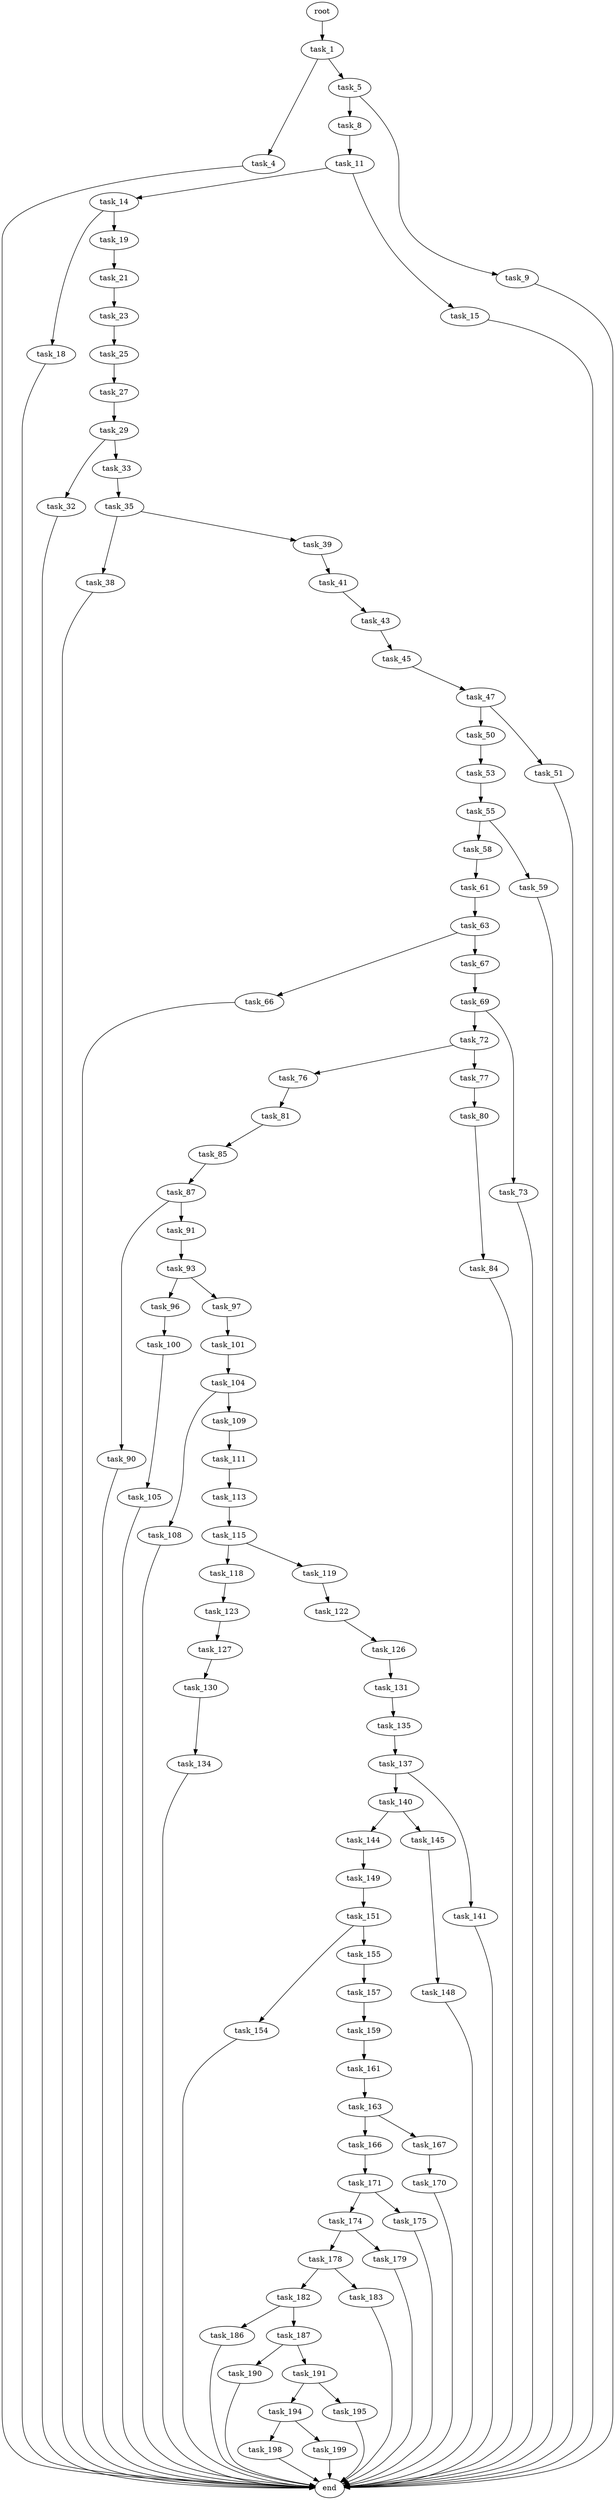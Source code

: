 digraph G {
  root [size="0.000000"];
  task_1 [size="368293445632.000000"];
  task_4 [size="549755813888.000000"];
  task_5 [size="78289353537.000000"];
  task_8 [size="16830028968.000000"];
  task_9 [size="5160124152.000000"];
  task_11 [size="368293445632.000000"];
  task_14 [size="134217728000.000000"];
  task_15 [size="549755813888.000000"];
  task_18 [size="16312060487.000000"];
  task_19 [size="803291618231.000000"];
  task_21 [size="6440961605.000000"];
  task_23 [size="1255785039.000000"];
  task_25 [size="1929255461.000000"];
  task_27 [size="1073741824000.000000"];
  task_29 [size="21923587349.000000"];
  task_32 [size="47141228377.000000"];
  task_33 [size="9749156031.000000"];
  task_35 [size="28991029248.000000"];
  task_38 [size="281384728411.000000"];
  task_39 [size="5255308657.000000"];
  task_41 [size="28991029248.000000"];
  task_43 [size="134217728000.000000"];
  task_45 [size="890250624581.000000"];
  task_47 [size="1296249085.000000"];
  task_50 [size="18410063888.000000"];
  task_51 [size="1073741824000.000000"];
  task_53 [size="469428347024.000000"];
  task_55 [size="368293445632.000000"];
  task_58 [size="549755813888.000000"];
  task_59 [size="258023358565.000000"];
  task_61 [size="889224856542.000000"];
  task_63 [size="852582110078.000000"];
  task_66 [size="8589934592.000000"];
  task_67 [size="68719476736.000000"];
  task_69 [size="343321411219.000000"];
  task_72 [size="549755813888.000000"];
  task_73 [size="55638721542.000000"];
  task_76 [size="2486933190.000000"];
  task_77 [size="3674539965.000000"];
  task_80 [size="5866686572.000000"];
  task_81 [size="721472923028.000000"];
  task_84 [size="4179426963.000000"];
  task_85 [size="11662314501.000000"];
  task_87 [size="423880252783.000000"];
  task_90 [size="158464058802.000000"];
  task_91 [size="12804815351.000000"];
  task_93 [size="368293445632.000000"];
  task_96 [size="4036703955.000000"];
  task_97 [size="641777291193.000000"];
  task_100 [size="549755813888.000000"];
  task_101 [size="4069227872.000000"];
  task_104 [size="2068852229.000000"];
  task_105 [size="54627099081.000000"];
  task_108 [size="1860154709.000000"];
  task_109 [size="1073741824000.000000"];
  task_111 [size="405215732200.000000"];
  task_113 [size="6738209858.000000"];
  task_115 [size="12884124426.000000"];
  task_118 [size="368293445632.000000"];
  task_119 [size="15479479198.000000"];
  task_122 [size="215552707948.000000"];
  task_123 [size="3083195214.000000"];
  task_126 [size="100079200065.000000"];
  task_127 [size="20991363900.000000"];
  task_130 [size="68719476736.000000"];
  task_131 [size="18337698758.000000"];
  task_134 [size="1073741824000.000000"];
  task_135 [size="4772876786.000000"];
  task_137 [size="14751308625.000000"];
  task_140 [size="508459012696.000000"];
  task_141 [size="1073741824000.000000"];
  task_144 [size="28991029248.000000"];
  task_145 [size="409814546.000000"];
  task_148 [size="549755813888.000000"];
  task_149 [size="68719476736.000000"];
  task_151 [size="368293445632.000000"];
  task_154 [size="10892323055.000000"];
  task_155 [size="782757789696.000000"];
  task_157 [size="445388574544.000000"];
  task_159 [size="236580104967.000000"];
  task_161 [size="241269374688.000000"];
  task_163 [size="368293445632.000000"];
  task_166 [size="8589934592.000000"];
  task_167 [size="549755813888.000000"];
  task_170 [size="8589934592.000000"];
  task_171 [size="197518346524.000000"];
  task_174 [size="368293445632.000000"];
  task_175 [size="22494160467.000000"];
  task_178 [size="80230822160.000000"];
  task_179 [size="72937940514.000000"];
  task_182 [size="8589934592.000000"];
  task_183 [size="782757789696.000000"];
  task_186 [size="125068902435.000000"];
  task_187 [size="549755813888.000000"];
  task_190 [size="25730054705.000000"];
  task_191 [size="27934604263.000000"];
  task_194 [size="127934303560.000000"];
  task_195 [size="12209657720.000000"];
  task_198 [size="4240937754.000000"];
  task_199 [size="3552358559.000000"];
  end [size="0.000000"];

  root -> task_1 [size="1.000000"];
  task_1 -> task_4 [size="411041792.000000"];
  task_1 -> task_5 [size="411041792.000000"];
  task_4 -> end [size="1.000000"];
  task_5 -> task_8 [size="75497472.000000"];
  task_5 -> task_9 [size="75497472.000000"];
  task_8 -> task_11 [size="679477248.000000"];
  task_9 -> end [size="1.000000"];
  task_11 -> task_14 [size="411041792.000000"];
  task_11 -> task_15 [size="411041792.000000"];
  task_14 -> task_18 [size="209715200.000000"];
  task_14 -> task_19 [size="209715200.000000"];
  task_15 -> end [size="1.000000"];
  task_18 -> end [size="1.000000"];
  task_19 -> task_21 [size="536870912.000000"];
  task_21 -> task_23 [size="209715200.000000"];
  task_23 -> task_25 [size="134217728.000000"];
  task_25 -> task_27 [size="209715200.000000"];
  task_27 -> task_29 [size="838860800.000000"];
  task_29 -> task_32 [size="838860800.000000"];
  task_29 -> task_33 [size="838860800.000000"];
  task_32 -> end [size="1.000000"];
  task_33 -> task_35 [size="301989888.000000"];
  task_35 -> task_38 [size="75497472.000000"];
  task_35 -> task_39 [size="75497472.000000"];
  task_38 -> end [size="1.000000"];
  task_39 -> task_41 [size="209715200.000000"];
  task_41 -> task_43 [size="75497472.000000"];
  task_43 -> task_45 [size="209715200.000000"];
  task_45 -> task_47 [size="679477248.000000"];
  task_47 -> task_50 [size="33554432.000000"];
  task_47 -> task_51 [size="33554432.000000"];
  task_50 -> task_53 [size="411041792.000000"];
  task_51 -> end [size="1.000000"];
  task_53 -> task_55 [size="536870912.000000"];
  task_55 -> task_58 [size="411041792.000000"];
  task_55 -> task_59 [size="411041792.000000"];
  task_58 -> task_61 [size="536870912.000000"];
  task_59 -> end [size="1.000000"];
  task_61 -> task_63 [size="838860800.000000"];
  task_63 -> task_66 [size="536870912.000000"];
  task_63 -> task_67 [size="536870912.000000"];
  task_66 -> end [size="1.000000"];
  task_67 -> task_69 [size="134217728.000000"];
  task_69 -> task_72 [size="301989888.000000"];
  task_69 -> task_73 [size="301989888.000000"];
  task_72 -> task_76 [size="536870912.000000"];
  task_72 -> task_77 [size="536870912.000000"];
  task_73 -> end [size="1.000000"];
  task_76 -> task_81 [size="75497472.000000"];
  task_77 -> task_80 [size="75497472.000000"];
  task_80 -> task_84 [size="134217728.000000"];
  task_81 -> task_85 [size="838860800.000000"];
  task_84 -> end [size="1.000000"];
  task_85 -> task_87 [size="679477248.000000"];
  task_87 -> task_90 [size="536870912.000000"];
  task_87 -> task_91 [size="536870912.000000"];
  task_90 -> end [size="1.000000"];
  task_91 -> task_93 [size="301989888.000000"];
  task_93 -> task_96 [size="411041792.000000"];
  task_93 -> task_97 [size="411041792.000000"];
  task_96 -> task_100 [size="75497472.000000"];
  task_97 -> task_101 [size="838860800.000000"];
  task_100 -> task_105 [size="536870912.000000"];
  task_101 -> task_104 [size="411041792.000000"];
  task_104 -> task_108 [size="33554432.000000"];
  task_104 -> task_109 [size="33554432.000000"];
  task_105 -> end [size="1.000000"];
  task_108 -> end [size="1.000000"];
  task_109 -> task_111 [size="838860800.000000"];
  task_111 -> task_113 [size="411041792.000000"];
  task_113 -> task_115 [size="134217728.000000"];
  task_115 -> task_118 [size="838860800.000000"];
  task_115 -> task_119 [size="838860800.000000"];
  task_118 -> task_123 [size="411041792.000000"];
  task_119 -> task_122 [size="411041792.000000"];
  task_122 -> task_126 [size="209715200.000000"];
  task_123 -> task_127 [size="75497472.000000"];
  task_126 -> task_131 [size="75497472.000000"];
  task_127 -> task_130 [size="33554432.000000"];
  task_130 -> task_134 [size="134217728.000000"];
  task_131 -> task_135 [size="301989888.000000"];
  task_134 -> end [size="1.000000"];
  task_135 -> task_137 [size="134217728.000000"];
  task_137 -> task_140 [size="411041792.000000"];
  task_137 -> task_141 [size="411041792.000000"];
  task_140 -> task_144 [size="536870912.000000"];
  task_140 -> task_145 [size="536870912.000000"];
  task_141 -> end [size="1.000000"];
  task_144 -> task_149 [size="75497472.000000"];
  task_145 -> task_148 [size="33554432.000000"];
  task_148 -> end [size="1.000000"];
  task_149 -> task_151 [size="134217728.000000"];
  task_151 -> task_154 [size="411041792.000000"];
  task_151 -> task_155 [size="411041792.000000"];
  task_154 -> end [size="1.000000"];
  task_155 -> task_157 [size="679477248.000000"];
  task_157 -> task_159 [size="679477248.000000"];
  task_159 -> task_161 [size="209715200.000000"];
  task_161 -> task_163 [size="838860800.000000"];
  task_163 -> task_166 [size="411041792.000000"];
  task_163 -> task_167 [size="411041792.000000"];
  task_166 -> task_171 [size="33554432.000000"];
  task_167 -> task_170 [size="536870912.000000"];
  task_170 -> end [size="1.000000"];
  task_171 -> task_174 [size="134217728.000000"];
  task_171 -> task_175 [size="134217728.000000"];
  task_174 -> task_178 [size="411041792.000000"];
  task_174 -> task_179 [size="411041792.000000"];
  task_175 -> end [size="1.000000"];
  task_178 -> task_182 [size="75497472.000000"];
  task_178 -> task_183 [size="75497472.000000"];
  task_179 -> end [size="1.000000"];
  task_182 -> task_186 [size="33554432.000000"];
  task_182 -> task_187 [size="33554432.000000"];
  task_183 -> end [size="1.000000"];
  task_186 -> end [size="1.000000"];
  task_187 -> task_190 [size="536870912.000000"];
  task_187 -> task_191 [size="536870912.000000"];
  task_190 -> end [size="1.000000"];
  task_191 -> task_194 [size="679477248.000000"];
  task_191 -> task_195 [size="679477248.000000"];
  task_194 -> task_198 [size="411041792.000000"];
  task_194 -> task_199 [size="411041792.000000"];
  task_195 -> end [size="1.000000"];
  task_198 -> end [size="1.000000"];
  task_199 -> end [size="1.000000"];
}
